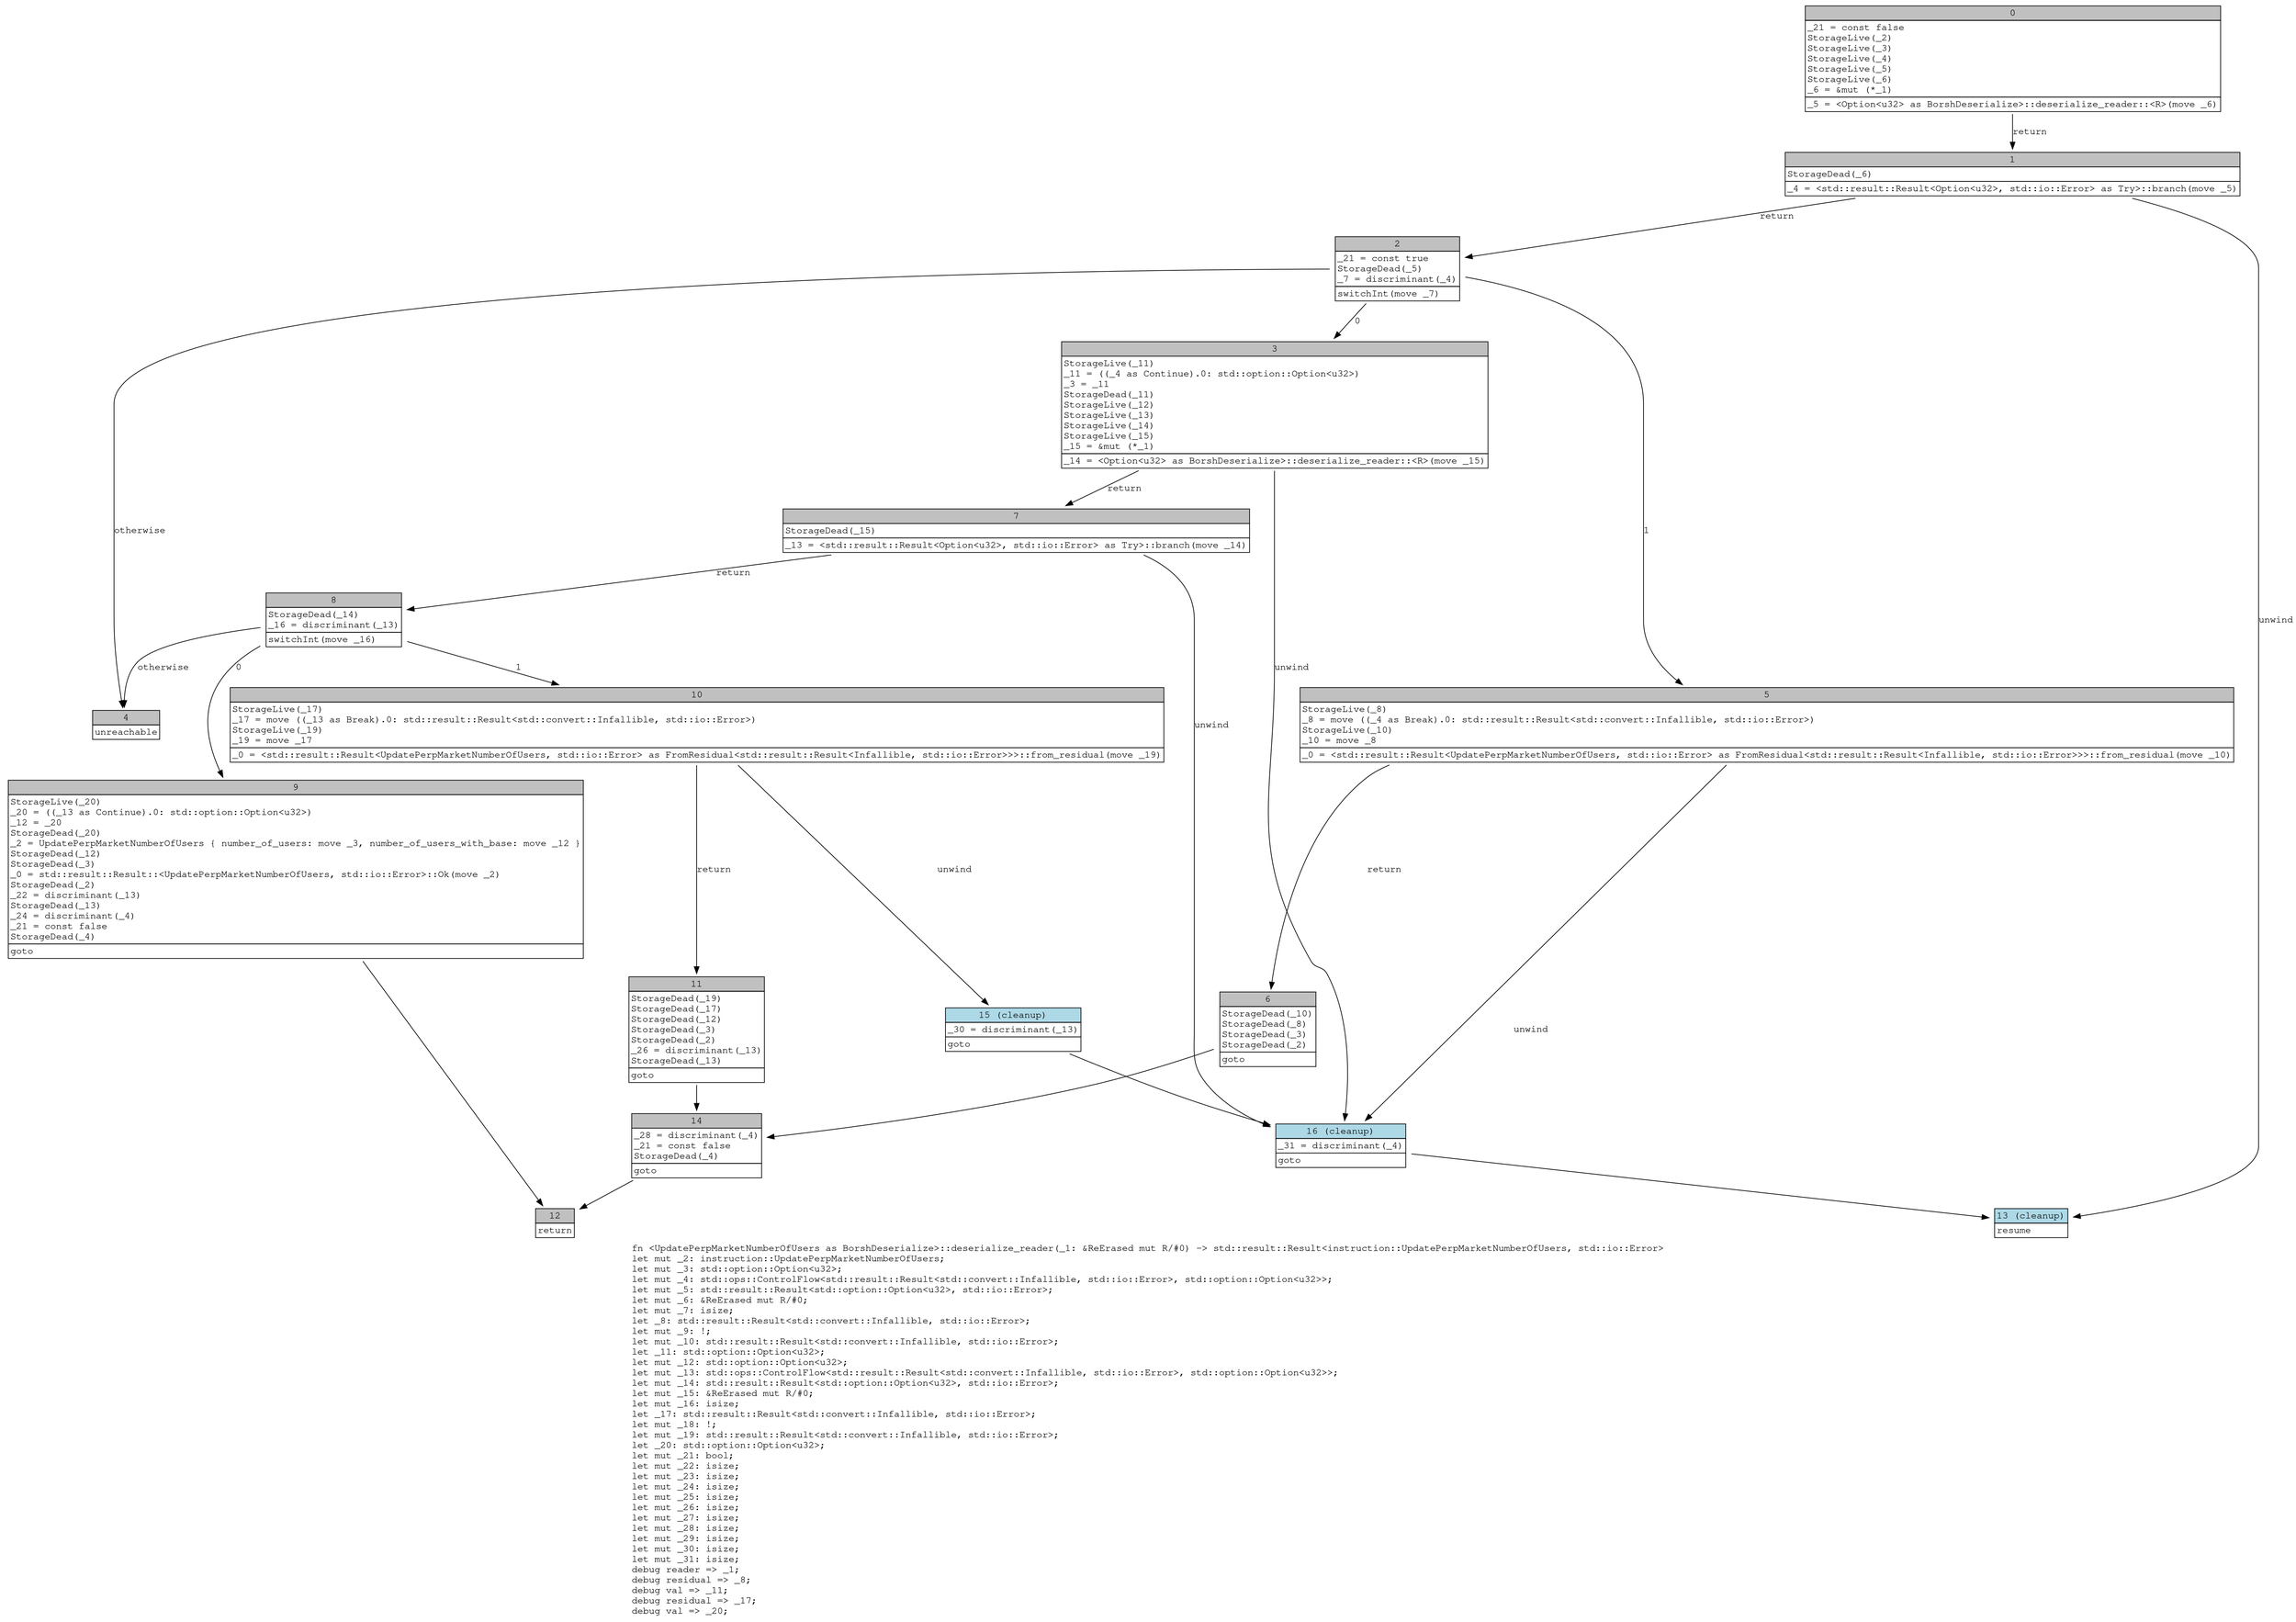 digraph Mir_0_21815 {
    graph [fontname="Courier, monospace"];
    node [fontname="Courier, monospace"];
    edge [fontname="Courier, monospace"];
    label=<fn &lt;UpdatePerpMarketNumberOfUsers as BorshDeserialize&gt;::deserialize_reader(_1: &amp;ReErased mut R/#0) -&gt; std::result::Result&lt;instruction::UpdatePerpMarketNumberOfUsers, std::io::Error&gt;<br align="left"/>let mut _2: instruction::UpdatePerpMarketNumberOfUsers;<br align="left"/>let mut _3: std::option::Option&lt;u32&gt;;<br align="left"/>let mut _4: std::ops::ControlFlow&lt;std::result::Result&lt;std::convert::Infallible, std::io::Error&gt;, std::option::Option&lt;u32&gt;&gt;;<br align="left"/>let mut _5: std::result::Result&lt;std::option::Option&lt;u32&gt;, std::io::Error&gt;;<br align="left"/>let mut _6: &amp;ReErased mut R/#0;<br align="left"/>let mut _7: isize;<br align="left"/>let _8: std::result::Result&lt;std::convert::Infallible, std::io::Error&gt;;<br align="left"/>let mut _9: !;<br align="left"/>let mut _10: std::result::Result&lt;std::convert::Infallible, std::io::Error&gt;;<br align="left"/>let _11: std::option::Option&lt;u32&gt;;<br align="left"/>let mut _12: std::option::Option&lt;u32&gt;;<br align="left"/>let mut _13: std::ops::ControlFlow&lt;std::result::Result&lt;std::convert::Infallible, std::io::Error&gt;, std::option::Option&lt;u32&gt;&gt;;<br align="left"/>let mut _14: std::result::Result&lt;std::option::Option&lt;u32&gt;, std::io::Error&gt;;<br align="left"/>let mut _15: &amp;ReErased mut R/#0;<br align="left"/>let mut _16: isize;<br align="left"/>let _17: std::result::Result&lt;std::convert::Infallible, std::io::Error&gt;;<br align="left"/>let mut _18: !;<br align="left"/>let mut _19: std::result::Result&lt;std::convert::Infallible, std::io::Error&gt;;<br align="left"/>let _20: std::option::Option&lt;u32&gt;;<br align="left"/>let mut _21: bool;<br align="left"/>let mut _22: isize;<br align="left"/>let mut _23: isize;<br align="left"/>let mut _24: isize;<br align="left"/>let mut _25: isize;<br align="left"/>let mut _26: isize;<br align="left"/>let mut _27: isize;<br align="left"/>let mut _28: isize;<br align="left"/>let mut _29: isize;<br align="left"/>let mut _30: isize;<br align="left"/>let mut _31: isize;<br align="left"/>debug reader =&gt; _1;<br align="left"/>debug residual =&gt; _8;<br align="left"/>debug val =&gt; _11;<br align="left"/>debug residual =&gt; _17;<br align="left"/>debug val =&gt; _20;<br align="left"/>>;
    bb0__0_21815 [shape="none", label=<<table border="0" cellborder="1" cellspacing="0"><tr><td bgcolor="gray" align="center" colspan="1">0</td></tr><tr><td align="left" balign="left">_21 = const false<br/>StorageLive(_2)<br/>StorageLive(_3)<br/>StorageLive(_4)<br/>StorageLive(_5)<br/>StorageLive(_6)<br/>_6 = &amp;mut (*_1)<br/></td></tr><tr><td align="left">_5 = &lt;Option&lt;u32&gt; as BorshDeserialize&gt;::deserialize_reader::&lt;R&gt;(move _6)</td></tr></table>>];
    bb1__0_21815 [shape="none", label=<<table border="0" cellborder="1" cellspacing="0"><tr><td bgcolor="gray" align="center" colspan="1">1</td></tr><tr><td align="left" balign="left">StorageDead(_6)<br/></td></tr><tr><td align="left">_4 = &lt;std::result::Result&lt;Option&lt;u32&gt;, std::io::Error&gt; as Try&gt;::branch(move _5)</td></tr></table>>];
    bb2__0_21815 [shape="none", label=<<table border="0" cellborder="1" cellspacing="0"><tr><td bgcolor="gray" align="center" colspan="1">2</td></tr><tr><td align="left" balign="left">_21 = const true<br/>StorageDead(_5)<br/>_7 = discriminant(_4)<br/></td></tr><tr><td align="left">switchInt(move _7)</td></tr></table>>];
    bb3__0_21815 [shape="none", label=<<table border="0" cellborder="1" cellspacing="0"><tr><td bgcolor="gray" align="center" colspan="1">3</td></tr><tr><td align="left" balign="left">StorageLive(_11)<br/>_11 = ((_4 as Continue).0: std::option::Option&lt;u32&gt;)<br/>_3 = _11<br/>StorageDead(_11)<br/>StorageLive(_12)<br/>StorageLive(_13)<br/>StorageLive(_14)<br/>StorageLive(_15)<br/>_15 = &amp;mut (*_1)<br/></td></tr><tr><td align="left">_14 = &lt;Option&lt;u32&gt; as BorshDeserialize&gt;::deserialize_reader::&lt;R&gt;(move _15)</td></tr></table>>];
    bb4__0_21815 [shape="none", label=<<table border="0" cellborder="1" cellspacing="0"><tr><td bgcolor="gray" align="center" colspan="1">4</td></tr><tr><td align="left">unreachable</td></tr></table>>];
    bb5__0_21815 [shape="none", label=<<table border="0" cellborder="1" cellspacing="0"><tr><td bgcolor="gray" align="center" colspan="1">5</td></tr><tr><td align="left" balign="left">StorageLive(_8)<br/>_8 = move ((_4 as Break).0: std::result::Result&lt;std::convert::Infallible, std::io::Error&gt;)<br/>StorageLive(_10)<br/>_10 = move _8<br/></td></tr><tr><td align="left">_0 = &lt;std::result::Result&lt;UpdatePerpMarketNumberOfUsers, std::io::Error&gt; as FromResidual&lt;std::result::Result&lt;Infallible, std::io::Error&gt;&gt;&gt;::from_residual(move _10)</td></tr></table>>];
    bb6__0_21815 [shape="none", label=<<table border="0" cellborder="1" cellspacing="0"><tr><td bgcolor="gray" align="center" colspan="1">6</td></tr><tr><td align="left" balign="left">StorageDead(_10)<br/>StorageDead(_8)<br/>StorageDead(_3)<br/>StorageDead(_2)<br/></td></tr><tr><td align="left">goto</td></tr></table>>];
    bb7__0_21815 [shape="none", label=<<table border="0" cellborder="1" cellspacing="0"><tr><td bgcolor="gray" align="center" colspan="1">7</td></tr><tr><td align="left" balign="left">StorageDead(_15)<br/></td></tr><tr><td align="left">_13 = &lt;std::result::Result&lt;Option&lt;u32&gt;, std::io::Error&gt; as Try&gt;::branch(move _14)</td></tr></table>>];
    bb8__0_21815 [shape="none", label=<<table border="0" cellborder="1" cellspacing="0"><tr><td bgcolor="gray" align="center" colspan="1">8</td></tr><tr><td align="left" balign="left">StorageDead(_14)<br/>_16 = discriminant(_13)<br/></td></tr><tr><td align="left">switchInt(move _16)</td></tr></table>>];
    bb9__0_21815 [shape="none", label=<<table border="0" cellborder="1" cellspacing="0"><tr><td bgcolor="gray" align="center" colspan="1">9</td></tr><tr><td align="left" balign="left">StorageLive(_20)<br/>_20 = ((_13 as Continue).0: std::option::Option&lt;u32&gt;)<br/>_12 = _20<br/>StorageDead(_20)<br/>_2 = UpdatePerpMarketNumberOfUsers { number_of_users: move _3, number_of_users_with_base: move _12 }<br/>StorageDead(_12)<br/>StorageDead(_3)<br/>_0 = std::result::Result::&lt;UpdatePerpMarketNumberOfUsers, std::io::Error&gt;::Ok(move _2)<br/>StorageDead(_2)<br/>_22 = discriminant(_13)<br/>StorageDead(_13)<br/>_24 = discriminant(_4)<br/>_21 = const false<br/>StorageDead(_4)<br/></td></tr><tr><td align="left">goto</td></tr></table>>];
    bb10__0_21815 [shape="none", label=<<table border="0" cellborder="1" cellspacing="0"><tr><td bgcolor="gray" align="center" colspan="1">10</td></tr><tr><td align="left" balign="left">StorageLive(_17)<br/>_17 = move ((_13 as Break).0: std::result::Result&lt;std::convert::Infallible, std::io::Error&gt;)<br/>StorageLive(_19)<br/>_19 = move _17<br/></td></tr><tr><td align="left">_0 = &lt;std::result::Result&lt;UpdatePerpMarketNumberOfUsers, std::io::Error&gt; as FromResidual&lt;std::result::Result&lt;Infallible, std::io::Error&gt;&gt;&gt;::from_residual(move _19)</td></tr></table>>];
    bb11__0_21815 [shape="none", label=<<table border="0" cellborder="1" cellspacing="0"><tr><td bgcolor="gray" align="center" colspan="1">11</td></tr><tr><td align="left" balign="left">StorageDead(_19)<br/>StorageDead(_17)<br/>StorageDead(_12)<br/>StorageDead(_3)<br/>StorageDead(_2)<br/>_26 = discriminant(_13)<br/>StorageDead(_13)<br/></td></tr><tr><td align="left">goto</td></tr></table>>];
    bb12__0_21815 [shape="none", label=<<table border="0" cellborder="1" cellspacing="0"><tr><td bgcolor="gray" align="center" colspan="1">12</td></tr><tr><td align="left">return</td></tr></table>>];
    bb13__0_21815 [shape="none", label=<<table border="0" cellborder="1" cellspacing="0"><tr><td bgcolor="lightblue" align="center" colspan="1">13 (cleanup)</td></tr><tr><td align="left">resume</td></tr></table>>];
    bb14__0_21815 [shape="none", label=<<table border="0" cellborder="1" cellspacing="0"><tr><td bgcolor="gray" align="center" colspan="1">14</td></tr><tr><td align="left" balign="left">_28 = discriminant(_4)<br/>_21 = const false<br/>StorageDead(_4)<br/></td></tr><tr><td align="left">goto</td></tr></table>>];
    bb15__0_21815 [shape="none", label=<<table border="0" cellborder="1" cellspacing="0"><tr><td bgcolor="lightblue" align="center" colspan="1">15 (cleanup)</td></tr><tr><td align="left" balign="left">_30 = discriminant(_13)<br/></td></tr><tr><td align="left">goto</td></tr></table>>];
    bb16__0_21815 [shape="none", label=<<table border="0" cellborder="1" cellspacing="0"><tr><td bgcolor="lightblue" align="center" colspan="1">16 (cleanup)</td></tr><tr><td align="left" balign="left">_31 = discriminant(_4)<br/></td></tr><tr><td align="left">goto</td></tr></table>>];
    bb0__0_21815 -> bb1__0_21815 [label="return"];
    bb1__0_21815 -> bb2__0_21815 [label="return"];
    bb1__0_21815 -> bb13__0_21815 [label="unwind"];
    bb2__0_21815 -> bb3__0_21815 [label="0"];
    bb2__0_21815 -> bb5__0_21815 [label="1"];
    bb2__0_21815 -> bb4__0_21815 [label="otherwise"];
    bb3__0_21815 -> bb7__0_21815 [label="return"];
    bb3__0_21815 -> bb16__0_21815 [label="unwind"];
    bb5__0_21815 -> bb6__0_21815 [label="return"];
    bb5__0_21815 -> bb16__0_21815 [label="unwind"];
    bb6__0_21815 -> bb14__0_21815 [label=""];
    bb7__0_21815 -> bb8__0_21815 [label="return"];
    bb7__0_21815 -> bb16__0_21815 [label="unwind"];
    bb8__0_21815 -> bb9__0_21815 [label="0"];
    bb8__0_21815 -> bb10__0_21815 [label="1"];
    bb8__0_21815 -> bb4__0_21815 [label="otherwise"];
    bb9__0_21815 -> bb12__0_21815 [label=""];
    bb10__0_21815 -> bb11__0_21815 [label="return"];
    bb10__0_21815 -> bb15__0_21815 [label="unwind"];
    bb11__0_21815 -> bb14__0_21815 [label=""];
    bb14__0_21815 -> bb12__0_21815 [label=""];
    bb15__0_21815 -> bb16__0_21815 [label=""];
    bb16__0_21815 -> bb13__0_21815 [label=""];
}
